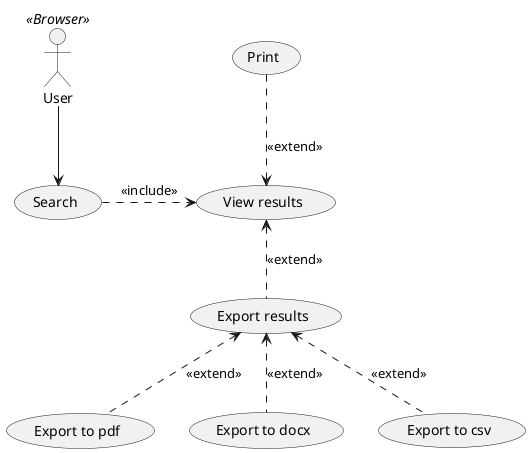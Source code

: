 @startuml Search
:User: <<Browser>> as User
(Search) as Search
(View results) as Results
(Print) as Print
(Export results) as Export
(Export to pdf) as ExportPdf
(Export to docx) as ExportDocx
(Export to csv) as ExportCsv
skinparam packageStyle rectangle

User --> Search
Search .> Results: <<include>>
Print ..> Results : <<extend>>
Results <.. Export: <<extend>>
Export <.. ExportPdf: <<extend>>
Export <.. ExportDocx: <<extend>>
Export <.. ExportCsv: <<extend>>


@enduml